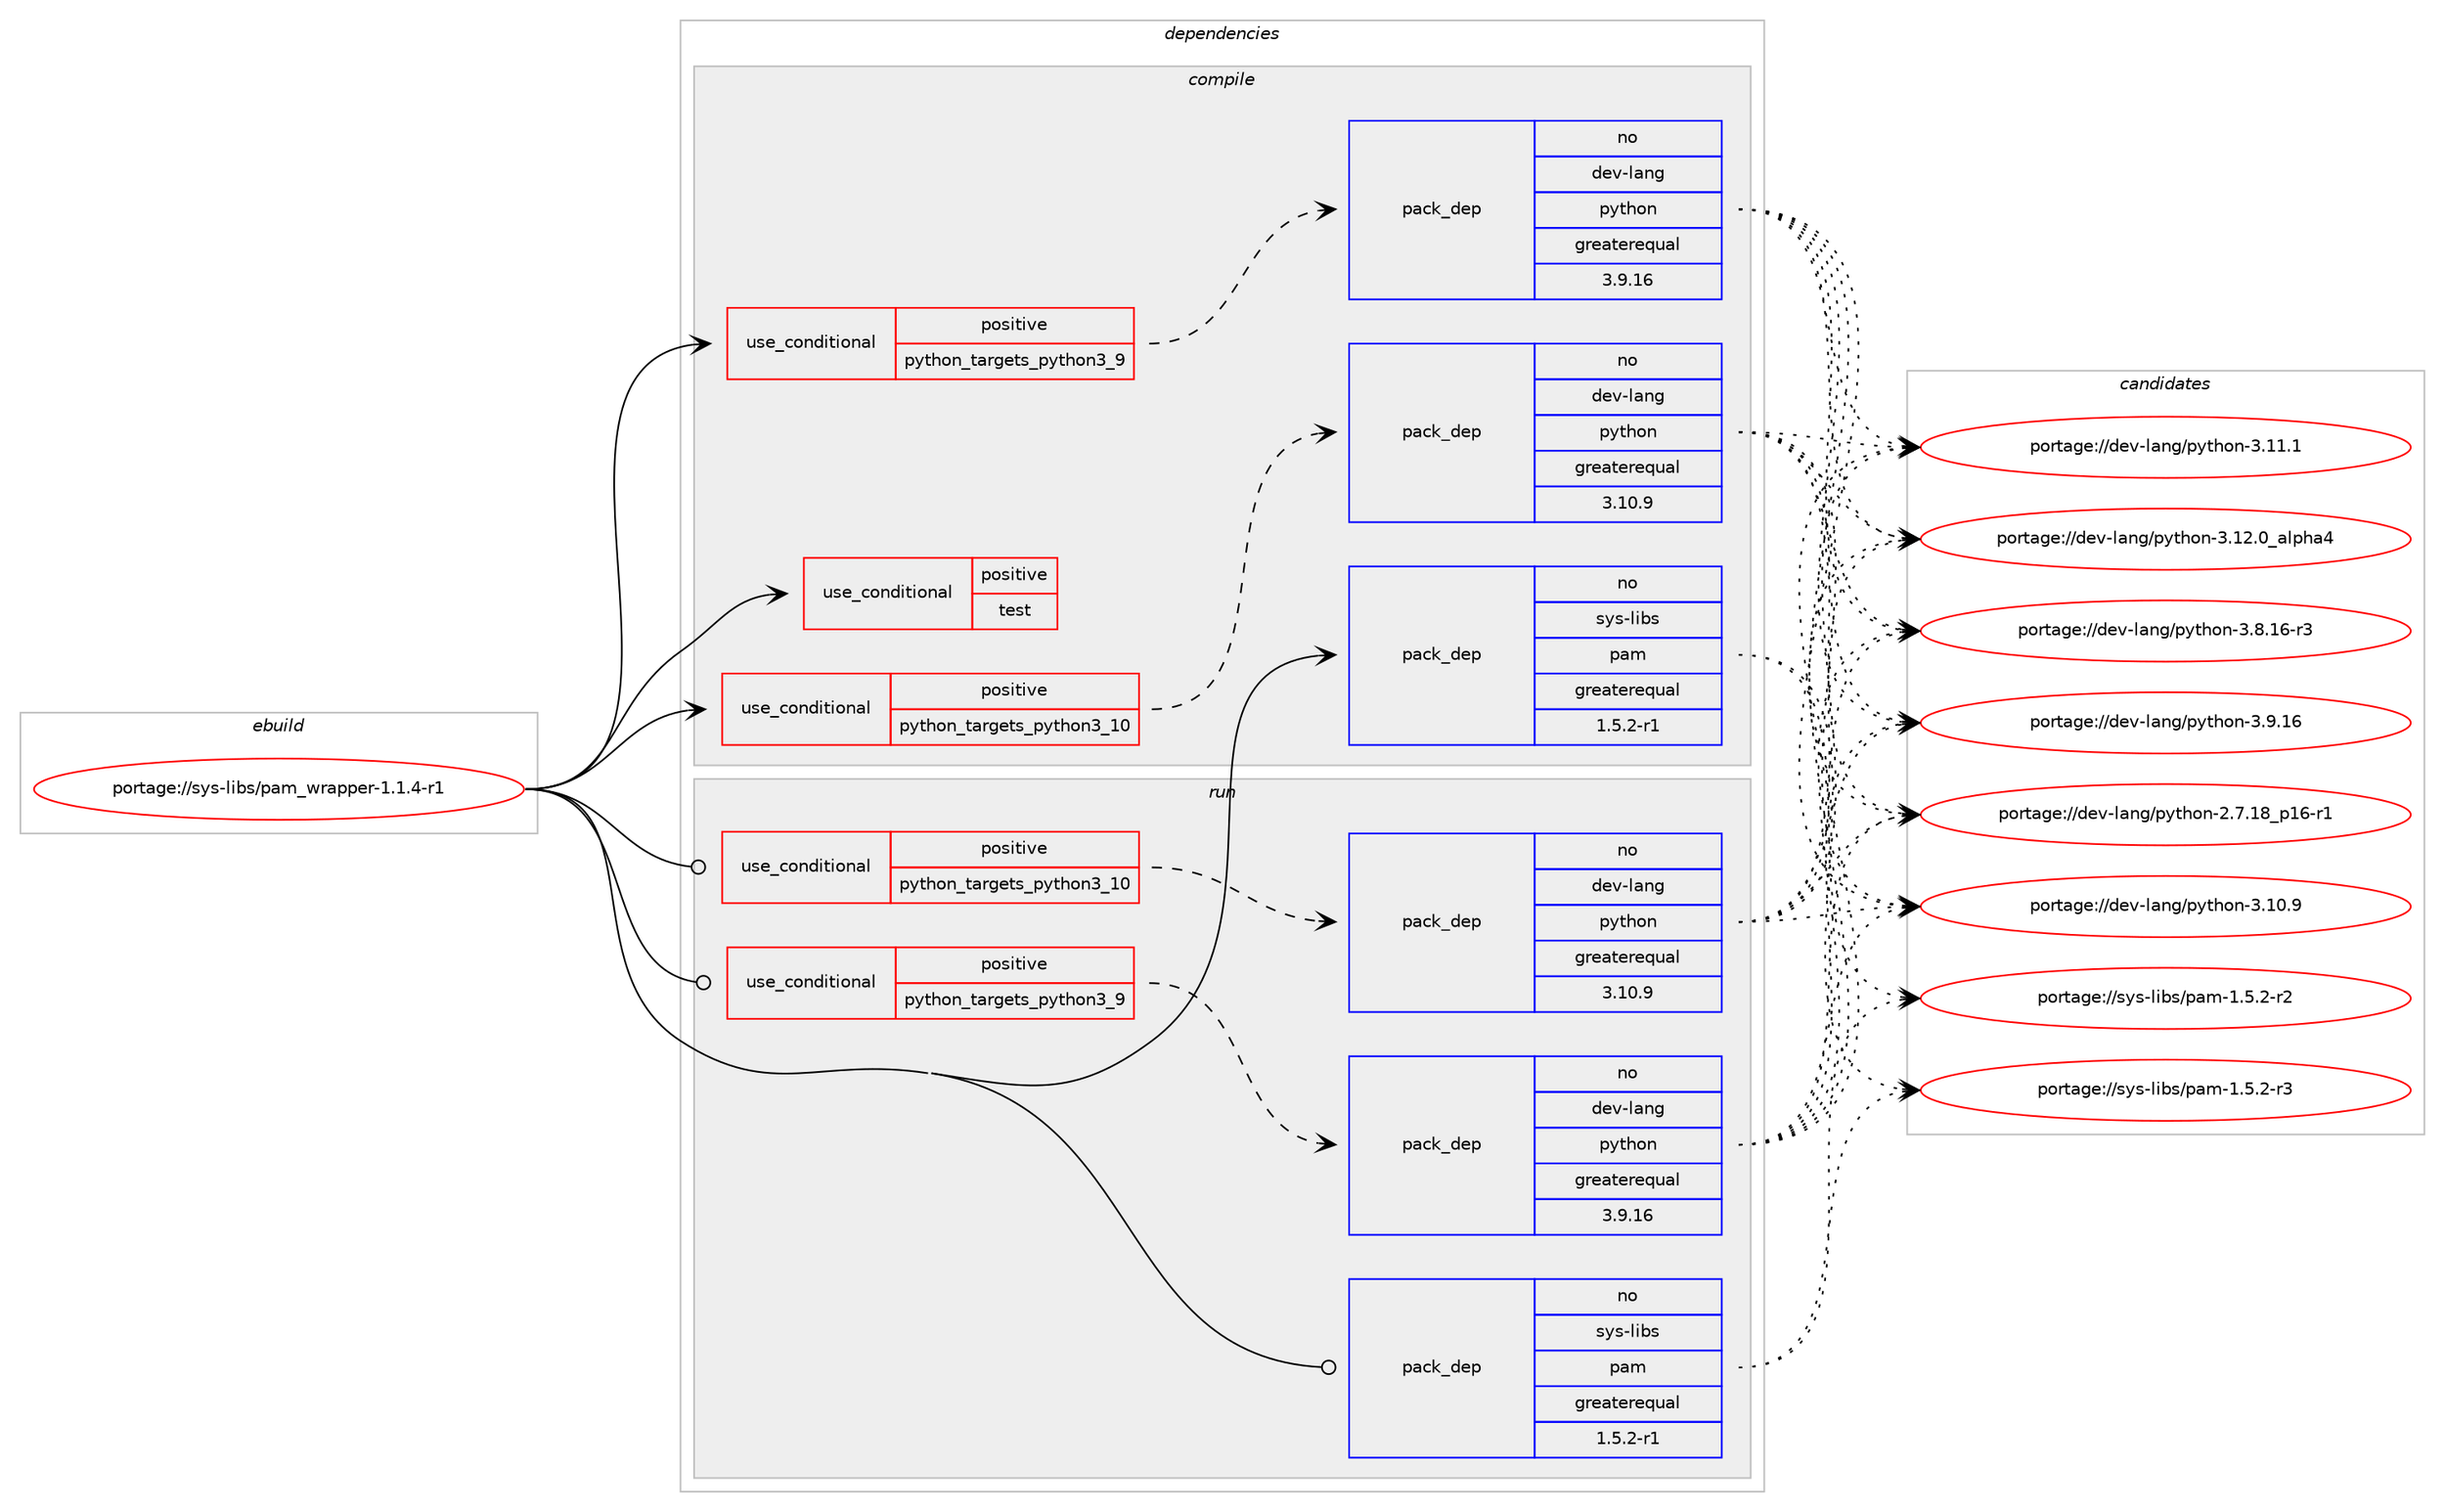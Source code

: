 digraph prolog {

# *************
# Graph options
# *************

newrank=true;
concentrate=true;
compound=true;
graph [rankdir=LR,fontname=Helvetica,fontsize=10,ranksep=1.5];#, ranksep=2.5, nodesep=0.2];
edge  [arrowhead=vee];
node  [fontname=Helvetica,fontsize=10];

# **********
# The ebuild
# **********

subgraph cluster_leftcol {
color=gray;
rank=same;
label=<<i>ebuild</i>>;
id [label="portage://sys-libs/pam_wrapper-1.1.4-r1", color=red, width=4, href="../sys-libs/pam_wrapper-1.1.4-r1.svg"];
}

# ****************
# The dependencies
# ****************

subgraph cluster_midcol {
color=gray;
label=<<i>dependencies</i>>;
subgraph cluster_compile {
fillcolor="#eeeeee";
style=filled;
label=<<i>compile</i>>;
subgraph cond4669 {
dependency7116 [label=<<TABLE BORDER="0" CELLBORDER="1" CELLSPACING="0" CELLPADDING="4"><TR><TD ROWSPAN="3" CELLPADDING="10">use_conditional</TD></TR><TR><TD>positive</TD></TR><TR><TD>python_targets_python3_10</TD></TR></TABLE>>, shape=none, color=red];
subgraph pack2387 {
dependency7117 [label=<<TABLE BORDER="0" CELLBORDER="1" CELLSPACING="0" CELLPADDING="4" WIDTH="220"><TR><TD ROWSPAN="6" CELLPADDING="30">pack_dep</TD></TR><TR><TD WIDTH="110">no</TD></TR><TR><TD>dev-lang</TD></TR><TR><TD>python</TD></TR><TR><TD>greaterequal</TD></TR><TR><TD>3.10.9</TD></TR></TABLE>>, shape=none, color=blue];
}
dependency7116:e -> dependency7117:w [weight=20,style="dashed",arrowhead="vee"];
}
id:e -> dependency7116:w [weight=20,style="solid",arrowhead="vee"];
subgraph cond4670 {
dependency7118 [label=<<TABLE BORDER="0" CELLBORDER="1" CELLSPACING="0" CELLPADDING="4"><TR><TD ROWSPAN="3" CELLPADDING="10">use_conditional</TD></TR><TR><TD>positive</TD></TR><TR><TD>python_targets_python3_9</TD></TR></TABLE>>, shape=none, color=red];
subgraph pack2388 {
dependency7119 [label=<<TABLE BORDER="0" CELLBORDER="1" CELLSPACING="0" CELLPADDING="4" WIDTH="220"><TR><TD ROWSPAN="6" CELLPADDING="30">pack_dep</TD></TR><TR><TD WIDTH="110">no</TD></TR><TR><TD>dev-lang</TD></TR><TR><TD>python</TD></TR><TR><TD>greaterequal</TD></TR><TR><TD>3.9.16</TD></TR></TABLE>>, shape=none, color=blue];
}
dependency7118:e -> dependency7119:w [weight=20,style="dashed",arrowhead="vee"];
}
id:e -> dependency7118:w [weight=20,style="solid",arrowhead="vee"];
subgraph cond4671 {
dependency7120 [label=<<TABLE BORDER="0" CELLBORDER="1" CELLSPACING="0" CELLPADDING="4"><TR><TD ROWSPAN="3" CELLPADDING="10">use_conditional</TD></TR><TR><TD>positive</TD></TR><TR><TD>test</TD></TR></TABLE>>, shape=none, color=red];
# *** BEGIN UNKNOWN DEPENDENCY TYPE (TODO) ***
# dependency7120 -> package_dependency(portage://sys-libs/pam_wrapper-1.1.4-r1,install,no,dev-util,cmocka,none,[,,],[],[use(optenable(abi_x86_32),negative),use(optenable(abi_x86_64),negative),use(optenable(abi_x86_x32),negative),use(optenable(abi_mips_n32),negative),use(optenable(abi_mips_n64),negative),use(optenable(abi_mips_o32),negative),use(optenable(abi_s390_32),negative),use(optenable(abi_s390_64),negative)])
# *** END UNKNOWN DEPENDENCY TYPE (TODO) ***

}
id:e -> dependency7120:w [weight=20,style="solid",arrowhead="vee"];
subgraph pack2389 {
dependency7121 [label=<<TABLE BORDER="0" CELLBORDER="1" CELLSPACING="0" CELLPADDING="4" WIDTH="220"><TR><TD ROWSPAN="6" CELLPADDING="30">pack_dep</TD></TR><TR><TD WIDTH="110">no</TD></TR><TR><TD>sys-libs</TD></TR><TR><TD>pam</TD></TR><TR><TD>greaterequal</TD></TR><TR><TD>1.5.2-r1</TD></TR></TABLE>>, shape=none, color=blue];
}
id:e -> dependency7121:w [weight=20,style="solid",arrowhead="vee"];
}
subgraph cluster_compileandrun {
fillcolor="#eeeeee";
style=filled;
label=<<i>compile and run</i>>;
}
subgraph cluster_run {
fillcolor="#eeeeee";
style=filled;
label=<<i>run</i>>;
subgraph cond4672 {
dependency7122 [label=<<TABLE BORDER="0" CELLBORDER="1" CELLSPACING="0" CELLPADDING="4"><TR><TD ROWSPAN="3" CELLPADDING="10">use_conditional</TD></TR><TR><TD>positive</TD></TR><TR><TD>python_targets_python3_10</TD></TR></TABLE>>, shape=none, color=red];
subgraph pack2390 {
dependency7123 [label=<<TABLE BORDER="0" CELLBORDER="1" CELLSPACING="0" CELLPADDING="4" WIDTH="220"><TR><TD ROWSPAN="6" CELLPADDING="30">pack_dep</TD></TR><TR><TD WIDTH="110">no</TD></TR><TR><TD>dev-lang</TD></TR><TR><TD>python</TD></TR><TR><TD>greaterequal</TD></TR><TR><TD>3.10.9</TD></TR></TABLE>>, shape=none, color=blue];
}
dependency7122:e -> dependency7123:w [weight=20,style="dashed",arrowhead="vee"];
}
id:e -> dependency7122:w [weight=20,style="solid",arrowhead="odot"];
subgraph cond4673 {
dependency7124 [label=<<TABLE BORDER="0" CELLBORDER="1" CELLSPACING="0" CELLPADDING="4"><TR><TD ROWSPAN="3" CELLPADDING="10">use_conditional</TD></TR><TR><TD>positive</TD></TR><TR><TD>python_targets_python3_9</TD></TR></TABLE>>, shape=none, color=red];
subgraph pack2391 {
dependency7125 [label=<<TABLE BORDER="0" CELLBORDER="1" CELLSPACING="0" CELLPADDING="4" WIDTH="220"><TR><TD ROWSPAN="6" CELLPADDING="30">pack_dep</TD></TR><TR><TD WIDTH="110">no</TD></TR><TR><TD>dev-lang</TD></TR><TR><TD>python</TD></TR><TR><TD>greaterequal</TD></TR><TR><TD>3.9.16</TD></TR></TABLE>>, shape=none, color=blue];
}
dependency7124:e -> dependency7125:w [weight=20,style="dashed",arrowhead="vee"];
}
id:e -> dependency7124:w [weight=20,style="solid",arrowhead="odot"];
subgraph pack2392 {
dependency7126 [label=<<TABLE BORDER="0" CELLBORDER="1" CELLSPACING="0" CELLPADDING="4" WIDTH="220"><TR><TD ROWSPAN="6" CELLPADDING="30">pack_dep</TD></TR><TR><TD WIDTH="110">no</TD></TR><TR><TD>sys-libs</TD></TR><TR><TD>pam</TD></TR><TR><TD>greaterequal</TD></TR><TR><TD>1.5.2-r1</TD></TR></TABLE>>, shape=none, color=blue];
}
id:e -> dependency7126:w [weight=20,style="solid",arrowhead="odot"];
}
}

# **************
# The candidates
# **************

subgraph cluster_choices {
rank=same;
color=gray;
label=<<i>candidates</i>>;

subgraph choice2387 {
color=black;
nodesep=1;
choice100101118451089711010347112121116104111110455046554649569511249544511449 [label="portage://dev-lang/python-2.7.18_p16-r1", color=red, width=4,href="../dev-lang/python-2.7.18_p16-r1.svg"];
choice10010111845108971101034711212111610411111045514649484657 [label="portage://dev-lang/python-3.10.9", color=red, width=4,href="../dev-lang/python-3.10.9.svg"];
choice10010111845108971101034711212111610411111045514649494649 [label="portage://dev-lang/python-3.11.1", color=red, width=4,href="../dev-lang/python-3.11.1.svg"];
choice1001011184510897110103471121211161041111104551464950464895971081121049752 [label="portage://dev-lang/python-3.12.0_alpha4", color=red, width=4,href="../dev-lang/python-3.12.0_alpha4.svg"];
choice100101118451089711010347112121116104111110455146564649544511451 [label="portage://dev-lang/python-3.8.16-r3", color=red, width=4,href="../dev-lang/python-3.8.16-r3.svg"];
choice10010111845108971101034711212111610411111045514657464954 [label="portage://dev-lang/python-3.9.16", color=red, width=4,href="../dev-lang/python-3.9.16.svg"];
dependency7117:e -> choice100101118451089711010347112121116104111110455046554649569511249544511449:w [style=dotted,weight="100"];
dependency7117:e -> choice10010111845108971101034711212111610411111045514649484657:w [style=dotted,weight="100"];
dependency7117:e -> choice10010111845108971101034711212111610411111045514649494649:w [style=dotted,weight="100"];
dependency7117:e -> choice1001011184510897110103471121211161041111104551464950464895971081121049752:w [style=dotted,weight="100"];
dependency7117:e -> choice100101118451089711010347112121116104111110455146564649544511451:w [style=dotted,weight="100"];
dependency7117:e -> choice10010111845108971101034711212111610411111045514657464954:w [style=dotted,weight="100"];
}
subgraph choice2388 {
color=black;
nodesep=1;
choice100101118451089711010347112121116104111110455046554649569511249544511449 [label="portage://dev-lang/python-2.7.18_p16-r1", color=red, width=4,href="../dev-lang/python-2.7.18_p16-r1.svg"];
choice10010111845108971101034711212111610411111045514649484657 [label="portage://dev-lang/python-3.10.9", color=red, width=4,href="../dev-lang/python-3.10.9.svg"];
choice10010111845108971101034711212111610411111045514649494649 [label="portage://dev-lang/python-3.11.1", color=red, width=4,href="../dev-lang/python-3.11.1.svg"];
choice1001011184510897110103471121211161041111104551464950464895971081121049752 [label="portage://dev-lang/python-3.12.0_alpha4", color=red, width=4,href="../dev-lang/python-3.12.0_alpha4.svg"];
choice100101118451089711010347112121116104111110455146564649544511451 [label="portage://dev-lang/python-3.8.16-r3", color=red, width=4,href="../dev-lang/python-3.8.16-r3.svg"];
choice10010111845108971101034711212111610411111045514657464954 [label="portage://dev-lang/python-3.9.16", color=red, width=4,href="../dev-lang/python-3.9.16.svg"];
dependency7119:e -> choice100101118451089711010347112121116104111110455046554649569511249544511449:w [style=dotted,weight="100"];
dependency7119:e -> choice10010111845108971101034711212111610411111045514649484657:w [style=dotted,weight="100"];
dependency7119:e -> choice10010111845108971101034711212111610411111045514649494649:w [style=dotted,weight="100"];
dependency7119:e -> choice1001011184510897110103471121211161041111104551464950464895971081121049752:w [style=dotted,weight="100"];
dependency7119:e -> choice100101118451089711010347112121116104111110455146564649544511451:w [style=dotted,weight="100"];
dependency7119:e -> choice10010111845108971101034711212111610411111045514657464954:w [style=dotted,weight="100"];
}
subgraph choice2389 {
color=black;
nodesep=1;
choice115121115451081059811547112971094549465346504511450 [label="portage://sys-libs/pam-1.5.2-r2", color=red, width=4,href="../sys-libs/pam-1.5.2-r2.svg"];
choice115121115451081059811547112971094549465346504511451 [label="portage://sys-libs/pam-1.5.2-r3", color=red, width=4,href="../sys-libs/pam-1.5.2-r3.svg"];
dependency7121:e -> choice115121115451081059811547112971094549465346504511450:w [style=dotted,weight="100"];
dependency7121:e -> choice115121115451081059811547112971094549465346504511451:w [style=dotted,weight="100"];
}
subgraph choice2390 {
color=black;
nodesep=1;
choice100101118451089711010347112121116104111110455046554649569511249544511449 [label="portage://dev-lang/python-2.7.18_p16-r1", color=red, width=4,href="../dev-lang/python-2.7.18_p16-r1.svg"];
choice10010111845108971101034711212111610411111045514649484657 [label="portage://dev-lang/python-3.10.9", color=red, width=4,href="../dev-lang/python-3.10.9.svg"];
choice10010111845108971101034711212111610411111045514649494649 [label="portage://dev-lang/python-3.11.1", color=red, width=4,href="../dev-lang/python-3.11.1.svg"];
choice1001011184510897110103471121211161041111104551464950464895971081121049752 [label="portage://dev-lang/python-3.12.0_alpha4", color=red, width=4,href="../dev-lang/python-3.12.0_alpha4.svg"];
choice100101118451089711010347112121116104111110455146564649544511451 [label="portage://dev-lang/python-3.8.16-r3", color=red, width=4,href="../dev-lang/python-3.8.16-r3.svg"];
choice10010111845108971101034711212111610411111045514657464954 [label="portage://dev-lang/python-3.9.16", color=red, width=4,href="../dev-lang/python-3.9.16.svg"];
dependency7123:e -> choice100101118451089711010347112121116104111110455046554649569511249544511449:w [style=dotted,weight="100"];
dependency7123:e -> choice10010111845108971101034711212111610411111045514649484657:w [style=dotted,weight="100"];
dependency7123:e -> choice10010111845108971101034711212111610411111045514649494649:w [style=dotted,weight="100"];
dependency7123:e -> choice1001011184510897110103471121211161041111104551464950464895971081121049752:w [style=dotted,weight="100"];
dependency7123:e -> choice100101118451089711010347112121116104111110455146564649544511451:w [style=dotted,weight="100"];
dependency7123:e -> choice10010111845108971101034711212111610411111045514657464954:w [style=dotted,weight="100"];
}
subgraph choice2391 {
color=black;
nodesep=1;
choice100101118451089711010347112121116104111110455046554649569511249544511449 [label="portage://dev-lang/python-2.7.18_p16-r1", color=red, width=4,href="../dev-lang/python-2.7.18_p16-r1.svg"];
choice10010111845108971101034711212111610411111045514649484657 [label="portage://dev-lang/python-3.10.9", color=red, width=4,href="../dev-lang/python-3.10.9.svg"];
choice10010111845108971101034711212111610411111045514649494649 [label="portage://dev-lang/python-3.11.1", color=red, width=4,href="../dev-lang/python-3.11.1.svg"];
choice1001011184510897110103471121211161041111104551464950464895971081121049752 [label="portage://dev-lang/python-3.12.0_alpha4", color=red, width=4,href="../dev-lang/python-3.12.0_alpha4.svg"];
choice100101118451089711010347112121116104111110455146564649544511451 [label="portage://dev-lang/python-3.8.16-r3", color=red, width=4,href="../dev-lang/python-3.8.16-r3.svg"];
choice10010111845108971101034711212111610411111045514657464954 [label="portage://dev-lang/python-3.9.16", color=red, width=4,href="../dev-lang/python-3.9.16.svg"];
dependency7125:e -> choice100101118451089711010347112121116104111110455046554649569511249544511449:w [style=dotted,weight="100"];
dependency7125:e -> choice10010111845108971101034711212111610411111045514649484657:w [style=dotted,weight="100"];
dependency7125:e -> choice10010111845108971101034711212111610411111045514649494649:w [style=dotted,weight="100"];
dependency7125:e -> choice1001011184510897110103471121211161041111104551464950464895971081121049752:w [style=dotted,weight="100"];
dependency7125:e -> choice100101118451089711010347112121116104111110455146564649544511451:w [style=dotted,weight="100"];
dependency7125:e -> choice10010111845108971101034711212111610411111045514657464954:w [style=dotted,weight="100"];
}
subgraph choice2392 {
color=black;
nodesep=1;
choice115121115451081059811547112971094549465346504511450 [label="portage://sys-libs/pam-1.5.2-r2", color=red, width=4,href="../sys-libs/pam-1.5.2-r2.svg"];
choice115121115451081059811547112971094549465346504511451 [label="portage://sys-libs/pam-1.5.2-r3", color=red, width=4,href="../sys-libs/pam-1.5.2-r3.svg"];
dependency7126:e -> choice115121115451081059811547112971094549465346504511450:w [style=dotted,weight="100"];
dependency7126:e -> choice115121115451081059811547112971094549465346504511451:w [style=dotted,weight="100"];
}
}

}
